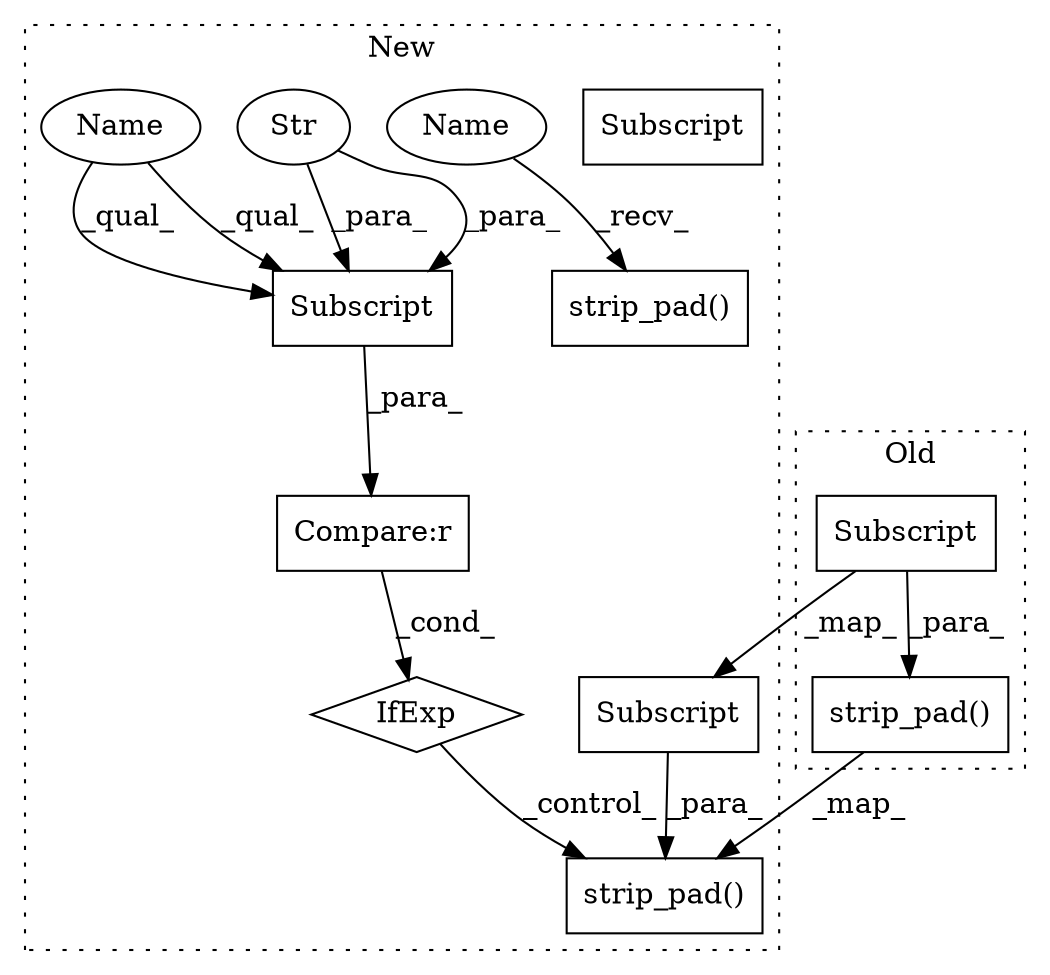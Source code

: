 digraph G {
subgraph cluster0 {
1 [label="strip_pad()" a="75" s="1287,1335" l="16,1" shape="box"];
3 [label="Subscript" a="63" s="1303,0" l="22,0" shape="box"];
label = "Old";
style="dotted";
}
subgraph cluster1 {
2 [label="strip_pad()" a="75" s="1314,1362" l="16,1" shape="box"];
4 [label="Subscript" a="63" s="1330,0" l="22,0" shape="box"];
5 [label="Compare:r" a="40" s="1367" l="23" shape="box"];
6 [label="Subscript" a="63" s="1367,0" l="11,0" shape="box"];
7 [label="Str" a="66" s="1369" l="8" shape="ellipse"];
8 [label="IfExp" a="51" s="1363,1390" l="4,6" shape="diamond"];
9 [label="strip_pad()" a="75" s="1225,1290" l="16,1" shape="box"];
10 [label="Name" a="87" s="1225" l="5" shape="ellipse"];
11 [label="Name" a="87" s="1367" l="1" shape="ellipse"];
12 [label="Subscript" a="63" s="1367,0" l="11,0" shape="box"];
label = "New";
style="dotted";
}
1 -> 2 [label="_map_"];
3 -> 4 [label="_map_"];
3 -> 1 [label="_para_"];
4 -> 2 [label="_para_"];
5 -> 8 [label="_cond_"];
7 -> 12 [label="_para_"];
7 -> 12 [label="_para_"];
8 -> 2 [label="_control_"];
10 -> 9 [label="_recv_"];
11 -> 12 [label="_qual_"];
11 -> 12 [label="_qual_"];
12 -> 5 [label="_para_"];
}